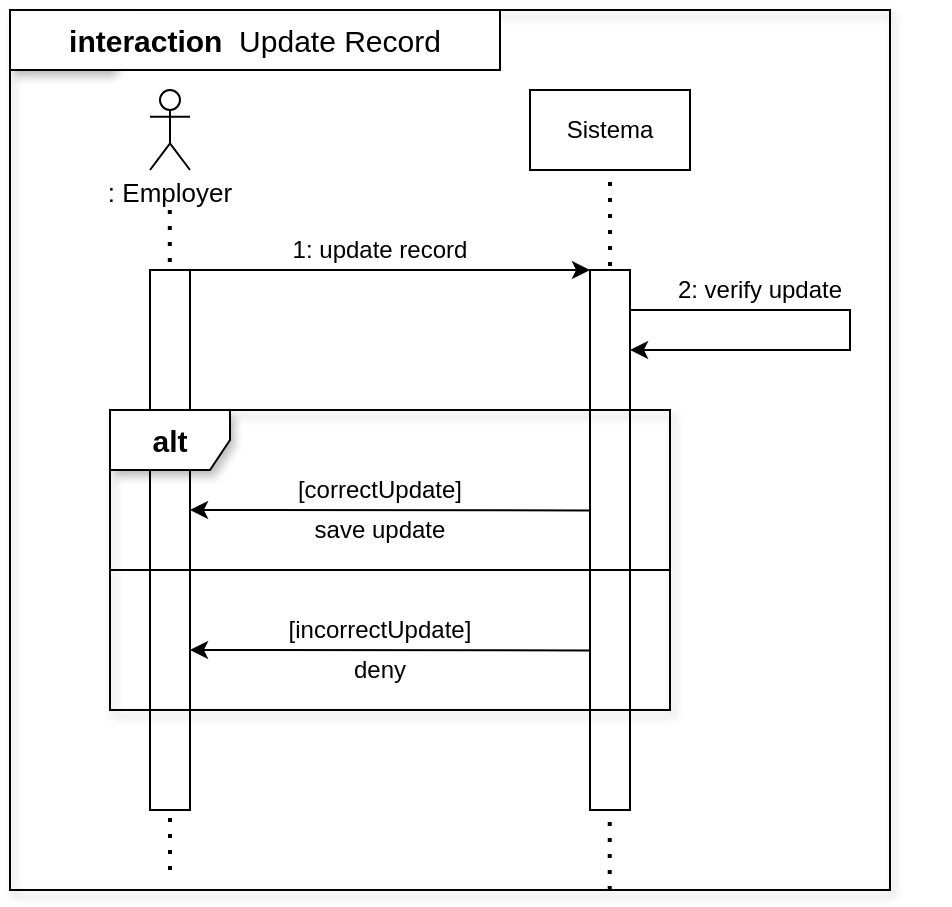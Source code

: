 <mxfile version="20.0.4" type="device"><diagram id="n8qrspeXp_YpDX7JXMVN" name="Page-1"><mxGraphModel dx="1357" dy="723" grid="1" gridSize="10" guides="1" tooltips="1" connect="1" arrows="1" fold="1" page="1" pageScale="1" pageWidth="850" pageHeight="1100" math="0" shadow="0"><root><mxCell id="0"/><mxCell id="1" parent="0"/><mxCell id="s4y9fyWh9TfbKXfEqLOw-1" value="Login" style="shape=umlFrame;whiteSpace=wrap;html=1;fontSize=15;shadow=1;" parent="1" vertex="1"><mxGeometry x="95" y="50" width="440" height="440" as="geometry"/></mxCell><mxCell id="s4y9fyWh9TfbKXfEqLOw-2" value="" style="endArrow=none;dashed=1;html=1;dashPattern=1 3;strokeWidth=2;rounded=0;entryX=0.5;entryY=1;entryDx=0;entryDy=0;" parent="1" target="s4y9fyWh9TfbKXfEqLOw-6" edge="1"><mxGeometry width="50" height="50" relative="1" as="geometry"><mxPoint x="394.86" y="490" as="sourcePoint"/><mxPoint x="394.76" y="160.0" as="targetPoint"/></mxGeometry></mxCell><mxCell id="s4y9fyWh9TfbKXfEqLOw-3" value="" style="endArrow=none;dashed=1;html=1;dashPattern=1 3;strokeWidth=2;rounded=0;" parent="1" edge="1"><mxGeometry width="50" height="50" relative="1" as="geometry"><mxPoint x="175" y="480" as="sourcePoint"/><mxPoint x="174.9" y="150" as="targetPoint"/></mxGeometry></mxCell><mxCell id="s4y9fyWh9TfbKXfEqLOw-4" value="" style="rounded=0;whiteSpace=wrap;html=1;rotation=90;" parent="1" vertex="1"><mxGeometry x="40" y="305" width="270" height="20" as="geometry"/></mxCell><mxCell id="s4y9fyWh9TfbKXfEqLOw-5" value="" style="shape=umlActor;verticalLabelPosition=bottom;verticalAlign=top;html=1;outlineConnect=0;" parent="1" vertex="1"><mxGeometry x="165" y="90" width="20" height="40" as="geometry"/></mxCell><mxCell id="s4y9fyWh9TfbKXfEqLOw-6" value="Sistema" style="rounded=0;whiteSpace=wrap;html=1;" parent="1" vertex="1"><mxGeometry x="355" y="90" width="80" height="40" as="geometry"/></mxCell><mxCell id="s4y9fyWh9TfbKXfEqLOw-7" value="" style="endArrow=classic;html=1;rounded=0;entryX=0;entryY=1;entryDx=0;entryDy=0;" parent="1" target="s4y9fyWh9TfbKXfEqLOw-8" edge="1"><mxGeometry width="50" height="50" relative="1" as="geometry"><mxPoint x="175" y="180" as="sourcePoint"/><mxPoint x="355" y="180" as="targetPoint"/></mxGeometry></mxCell><mxCell id="s4y9fyWh9TfbKXfEqLOw-8" value="" style="rounded=0;whiteSpace=wrap;html=1;rotation=90;" parent="1" vertex="1"><mxGeometry x="260" y="305" width="270" height="20" as="geometry"/></mxCell><mxCell id="s4y9fyWh9TfbKXfEqLOw-9" value="1: update record" style="text;html=1;strokeColor=none;fillColor=none;align=center;verticalAlign=middle;whiteSpace=wrap;rounded=0;" parent="1" vertex="1"><mxGeometry x="185" y="160" width="190" height="20" as="geometry"/></mxCell><mxCell id="s4y9fyWh9TfbKXfEqLOw-10" value="" style="endArrow=classic;html=1;rounded=0;entryX=0.148;entryY=-0.002;entryDx=0;entryDy=0;entryPerimeter=0;" parent="1" target="s4y9fyWh9TfbKXfEqLOw-8" edge="1"><mxGeometry width="50" height="50" relative="1" as="geometry"><mxPoint x="405" y="200" as="sourcePoint"/><mxPoint x="445" y="240" as="targetPoint"/><Array as="points"><mxPoint x="515" y="200"/><mxPoint x="515" y="220"/></Array></mxGeometry></mxCell><mxCell id="s4y9fyWh9TfbKXfEqLOw-11" value="2: verify update" style="text;html=1;strokeColor=none;fillColor=none;align=center;verticalAlign=middle;whiteSpace=wrap;rounded=0;" parent="1" vertex="1"><mxGeometry x="375" y="180" width="190" height="20" as="geometry"/></mxCell><mxCell id="s4y9fyWh9TfbKXfEqLOw-12" value="" style="endArrow=classic;html=1;rounded=0;exitX=0.314;exitY=1;exitDx=0;exitDy=0;exitPerimeter=0;entryX=0;entryY=0;entryDx=0;entryDy=0;" parent="1" target="s4y9fyWh9TfbKXfEqLOw-18" edge="1"><mxGeometry width="50" height="50" relative="1" as="geometry"><mxPoint x="385" y="370.2" as="sourcePoint"/><mxPoint x="175" y="370" as="targetPoint"/></mxGeometry></mxCell><mxCell id="s4y9fyWh9TfbKXfEqLOw-13" value="" style="endArrow=classic;html=1;rounded=0;exitX=0.314;exitY=1;exitDx=0;exitDy=0;exitPerimeter=0;entryX=0;entryY=0;entryDx=0;entryDy=0;" parent="1" target="s4y9fyWh9TfbKXfEqLOw-17" edge="1"><mxGeometry width="50" height="50" relative="1" as="geometry"><mxPoint x="385" y="300.2" as="sourcePoint"/><mxPoint x="175" y="300" as="targetPoint"/></mxGeometry></mxCell><mxCell id="s4y9fyWh9TfbKXfEqLOw-14" value="" style="line;strokeWidth=1;fillColor=none;align=left;verticalAlign=middle;spacingTop=-1;spacingLeft=3;spacingRight=3;rotatable=0;labelPosition=right;points=[];portConstraint=eastwest;" parent="1" vertex="1"><mxGeometry x="145" y="326" width="280" height="8" as="geometry"/></mxCell><mxCell id="s4y9fyWh9TfbKXfEqLOw-15" value="[correctUpdate]" style="text;html=1;strokeColor=none;fillColor=none;align=center;verticalAlign=middle;whiteSpace=wrap;rounded=0;" parent="1" vertex="1"><mxGeometry x="185" y="280" width="190" height="20" as="geometry"/></mxCell><mxCell id="s4y9fyWh9TfbKXfEqLOw-16" value="[incorrectUpdate]" style="text;html=1;strokeColor=none;fillColor=none;align=center;verticalAlign=middle;whiteSpace=wrap;rounded=0;" parent="1" vertex="1"><mxGeometry x="185" y="350" width="190" height="20" as="geometry"/></mxCell><mxCell id="s4y9fyWh9TfbKXfEqLOw-17" value="save update" style="text;html=1;strokeColor=none;fillColor=none;align=center;verticalAlign=middle;whiteSpace=wrap;rounded=0;" parent="1" vertex="1"><mxGeometry x="185" y="300" width="190" height="20" as="geometry"/></mxCell><mxCell id="s4y9fyWh9TfbKXfEqLOw-18" value="deny" style="text;html=1;strokeColor=none;fillColor=none;align=center;verticalAlign=middle;whiteSpace=wrap;rounded=0;" parent="1" vertex="1"><mxGeometry x="185" y="370" width="190" height="20" as="geometry"/></mxCell><mxCell id="s4y9fyWh9TfbKXfEqLOw-19" value="&lt;font style=&quot;font-size: 13px;&quot;&gt;: Employer&lt;/font&gt;" style="text;html=1;strokeColor=none;fillColor=none;align=center;verticalAlign=middle;whiteSpace=wrap;rounded=0;shadow=0;sketch=0;fontSize=15;" parent="1" vertex="1"><mxGeometry x="135" y="130" width="80" height="20" as="geometry"/></mxCell><mxCell id="s4y9fyWh9TfbKXfEqLOw-20" value="&lt;b&gt;interaction&amp;nbsp;&lt;/b&gt;&amp;nbsp;Update Record" style="rounded=0;whiteSpace=wrap;html=1;shadow=0;sketch=0;fontSize=15;" parent="1" vertex="1"><mxGeometry x="95" y="50" width="245" height="30" as="geometry"/></mxCell><mxCell id="s4y9fyWh9TfbKXfEqLOw-21" value="&lt;b&gt;&lt;font style=&quot;font-size: 15px;&quot;&gt;alt&lt;/font&gt;&lt;/b&gt;" style="shape=umlFrame;whiteSpace=wrap;html=1;shadow=1;" parent="1" vertex="1"><mxGeometry x="145" y="250" width="280" height="150" as="geometry"/></mxCell></root></mxGraphModel></diagram></mxfile>